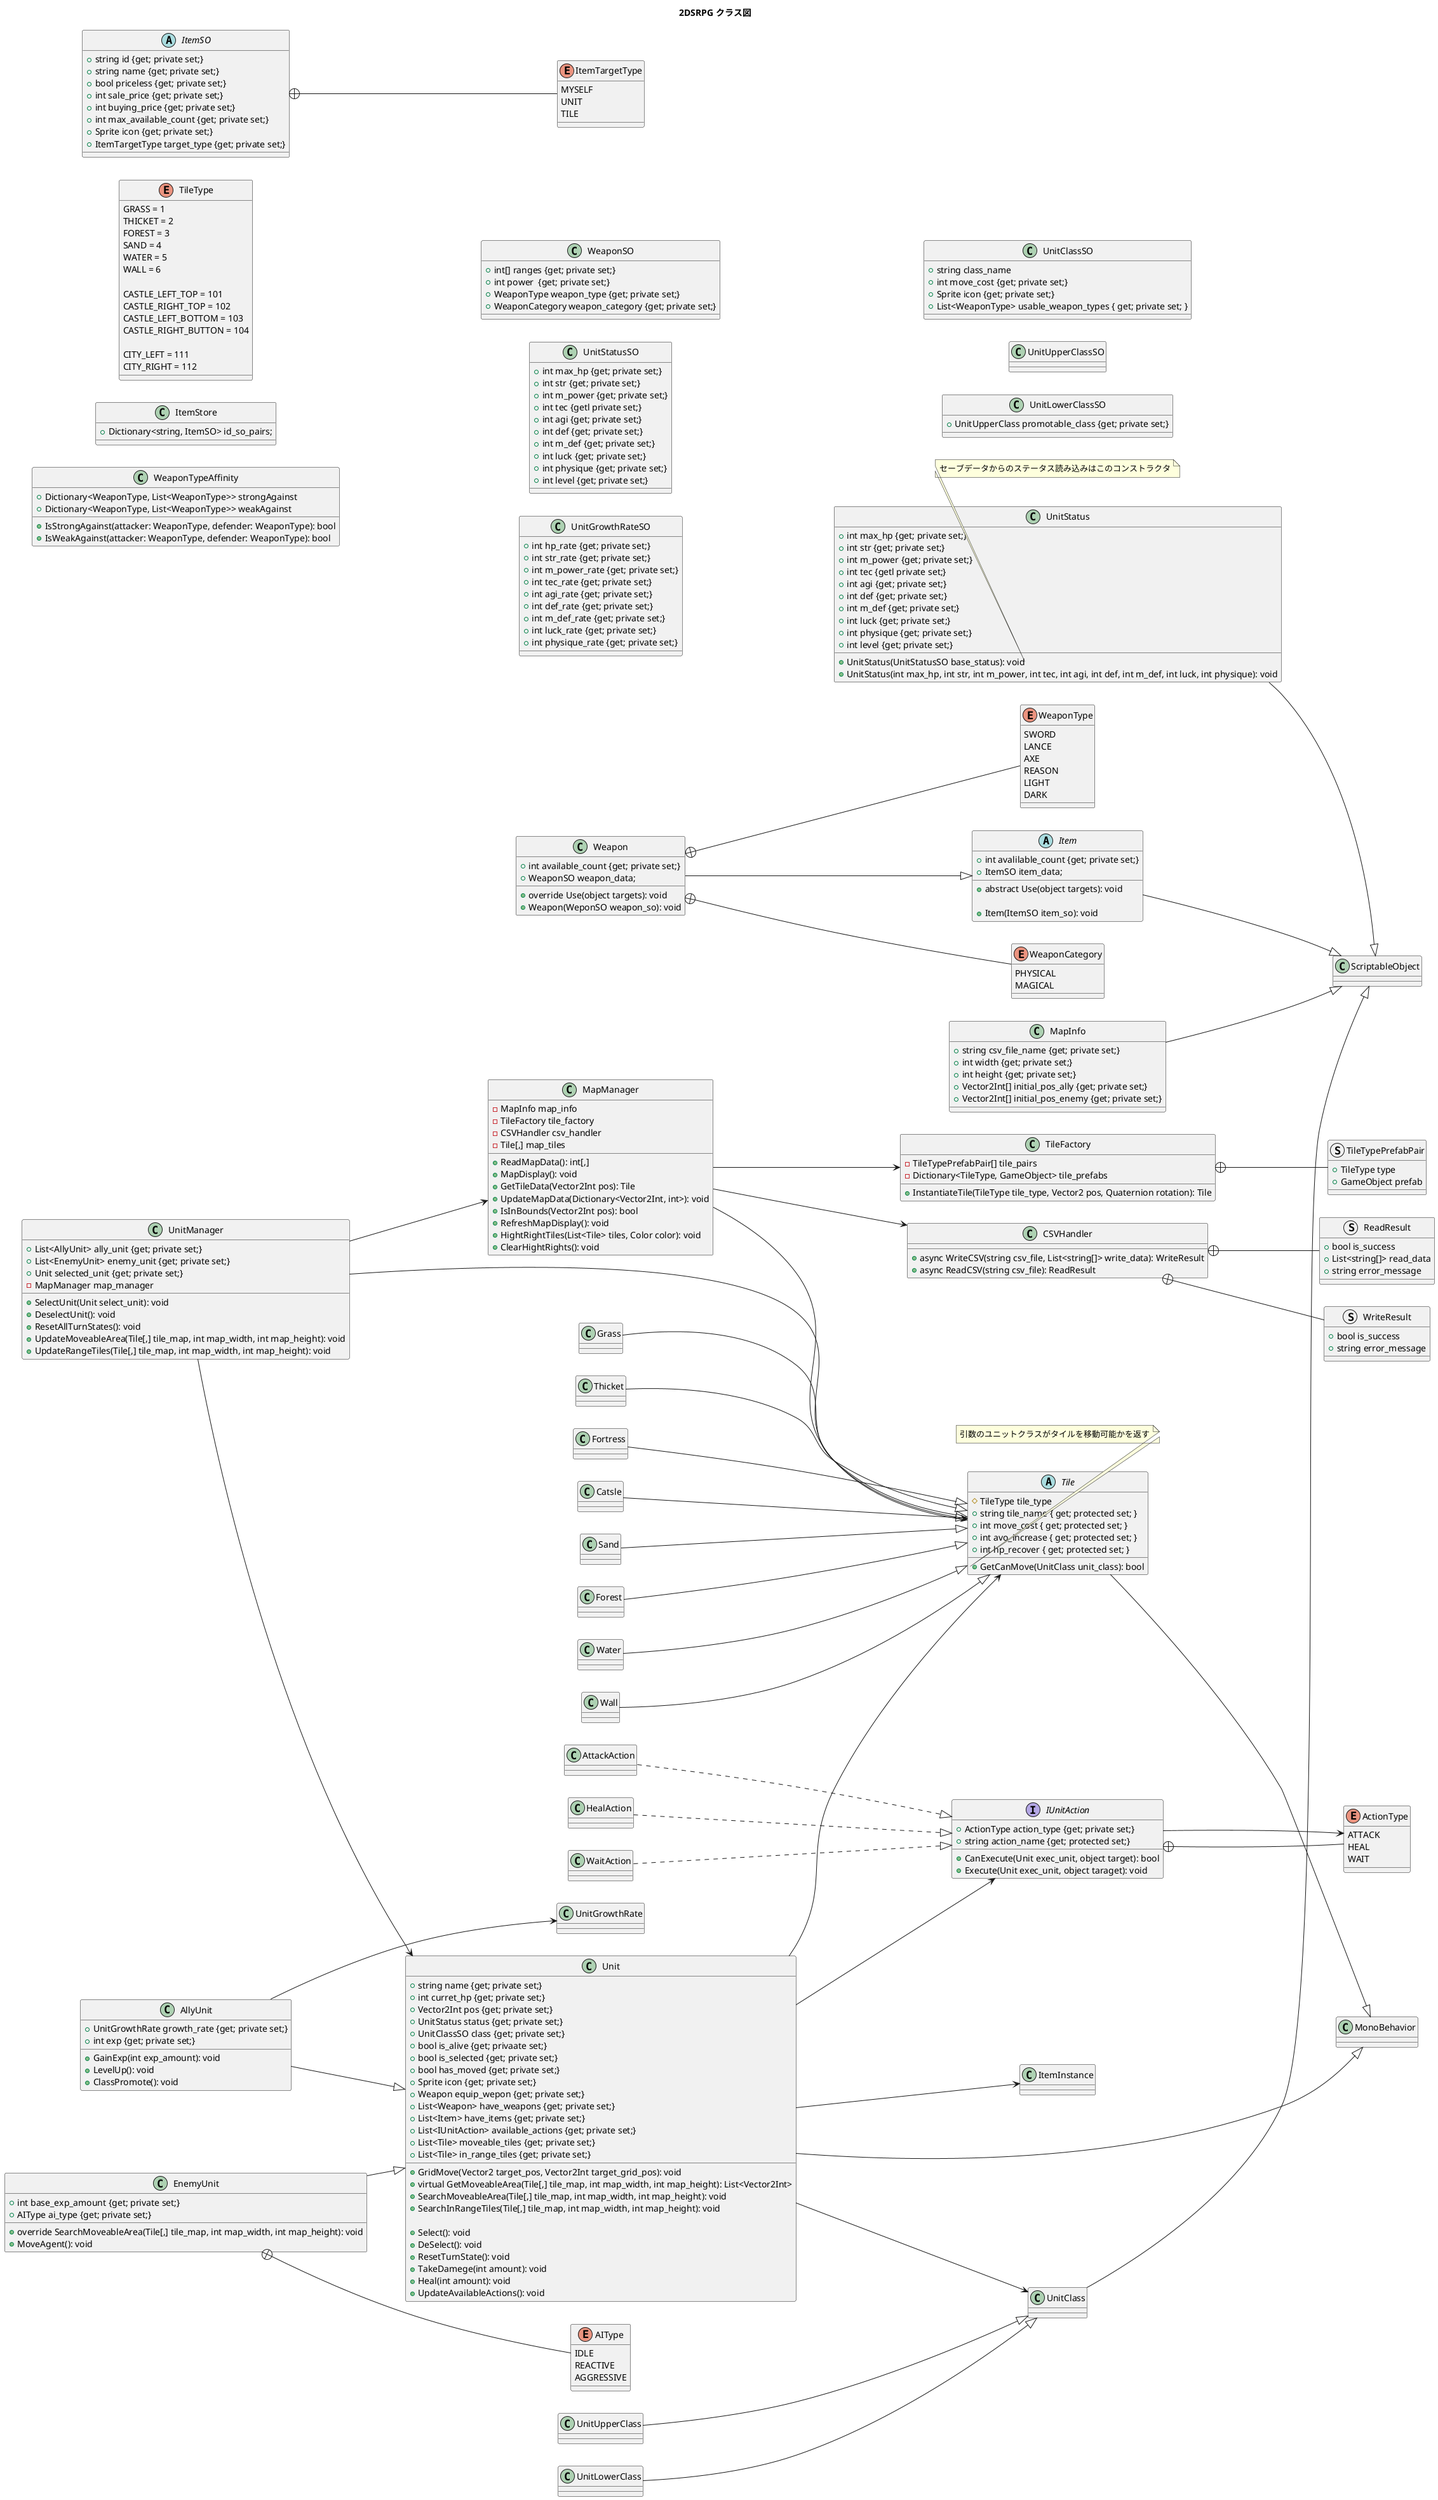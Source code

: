 @startuml 2d_srpg_class
title 2DSRPG クラス図

left to right direction

enum TileType {
    GRASS = 1
    THICKET = 2
    FOREST = 3
    SAND = 4
    WATER = 5
    WALL = 6

    CASTLE_LEFT_TOP = 101
    CASTLE_RIGHT_TOP = 102
    CASTLE_LEFT_BOTTOM = 103
    CASTLE_RIGHT_BUTTON = 104

    CITY_LEFT = 111
    CITY_RIGHT = 112
}

enum ItemTargetType {
    MYSELF
    UNIT
    TILE
}

class ItemStore {
    +Dictionary<string, ItemSO> id_so_pairs;
}

abstract ItemSO {
    +string id {get; private set;}
    +string name {get; private set;}
    +bool priceless {get; private set;}
    +int sale_price {get; private set;}
    +int buying_price {get; private set;}
    +int max_available_count {get; private set;}
    +Sprite icon {get; private set;}
    +ItemTargetType target_type {get; private set;}
}

abstract Item {
    +int avalilable_count {get; private set;}
    +ItemSO item_data;
    +abstract Use(object targets): void

    +Item(ItemSO item_so): void
}

ItemSO +-- ItemTargetType

class WeaponTypeAffinity {
    +Dictionary<WeaponType, List<WeaponType>> strongAgainst
    +Dictionary<WeaponType, List<WeaponType>> weakAgainst
    +IsStrongAgainst(attacker: WeaponType, defender: WeaponType): bool
    +IsWeakAgainst(attacker: WeaponType, defender: WeaponType): bool
}


class WeaponSO {
    +int[] ranges {get; private set;}
    +int power  {get; private set;}
    +WeaponType weapon_type {get; private set;}
    +WeaponCategory weapon_category {get; private set;}
}

class Weapon {
    +int available_count {get; private set;}
    +WeaponSO weapon_data; 
    +override Use(object targets): void
    +Weapon(WeponSO weapon_so): void
}

enum WeaponCategory {
    PHYSICAL
    MAGICAL
}

enum WeaponType {
    SWORD
    LANCE
    AXE
    REASON
    LIGHT
    DARK
}

Weapon +-- WeaponType
Weapon +-- WeaponCategory

enum ActionType {
    ATTACK
    HEAL
    WAIT
}

interface IUnitAction {
    +ActionType action_type {get; private set;}
    +string action_name {get; protected set;}
    +CanExecute(Unit exec_unit, object target): bool
    +Execute(Unit exec_unit, object taraget): void
}

IUnitAction +-- ActionType
IUnitAction --> ActionType

class AttackAction {
}

class HealAction {
}

class WaitAction {
}

class Unit {
    +string name {get; private set;}
    +int curret_hp {get; private set;}
    +Vector2Int pos {get; private set;}
    +UnitStatus status {get; private set;}
    +UnitClassSO class {get; private set;}
    +bool is_alive {get; privaate set;}
    +bool is_selected {get; private set;}
    +bool has_moved {get; private set;}
    +Sprite icon {get; private set;}
    +Weapon equip_wepon {get; private set;}
    +List<Weapon> have_weapons {get; private set;}
    +List<Item> have_items {get; private set;}
    +List<IUnitAction> available_actions {get; private set;}
    +List<Tile> moveable_tiles {get; private set;}
    +List<Tile> in_range_tiles {get; private set;}

    +GridMove(Vector2 target_pos, Vector2Int target_grid_pos): void
    +virtual GetMoveableArea(Tile[,] tile_map, int map_width, int map_height): List<Vector2Int>
    +SearchMoveableArea(Tile[,] tile_map, int map_width, int map_height): void
    +SearchInRangeTiles(Tile[,] tile_map, int map_width, int map_height): void

    +Select(): void
    +DeSelect(): void
    +ResetTurnState(): void
    +TakeDamege(int amount): void
    +Heal(int amount): void
    +UpdateAvailableActions(): void
}



class AllyUnit {
    +UnitGrowthRate growth_rate {get; private set;}
    +int exp {get; private set;}
    +GainExp(int exp_amount): void
    +LevelUp(): void
    +ClassPromote(): void
}

class EnemyUnit {
    +int base_exp_amount {get; private set;}
    +AIType ai_type {get; private set;}

    +override SearchMoveableArea(Tile[,] tile_map, int map_width, int map_height): void
    +MoveAgent(): void
}

enum AIType {
    IDLE
    REACTIVE
    AGGRESSIVE
}

EnemyUnit +-- AIType

class UnitStatusSO {
    +int max_hp {get; private set;}
    +int str {get; private set;}
    +int m_power {get; private set;}
    +int tec {getl private set;}
    +int agi {get; private set;}
    +int def {get; private set;}
    +int m_def {get; private set;}
    +int luck {get; private set;}
    +int physique {get; private set;}
    +int level {get; private set;}
}

class UnitStatus {
    +int max_hp {get; private set;}
    +int str {get; private set;}
    +int m_power {get; private set;}
    +int tec {getl private set;}
    +int agi {get; private set;}
    +int def {get; private set;}
    +int m_def {get; private set;}
    +int luck {get; private set;}
    +int physique {get; private set;}
    +int level {get; private set;}

    +UnitStatus(UnitStatusSO base_status): void
    +UnitStatus(int max_hp, int str, int m_power, int tec, int agi, int def, int m_def, int luck, int physique): void
}

note right of UnitStatus::UnitStatus
    ユニットの初期ステータスはSOの静的データステータスを使う
end note

note right of UnitStatus::UnitStatus
    セーブデータからのステータス読み込みはこのコンストラクタ
end note

class UnitGrowthRateSO {
    +int hp_rate {get; private set;}
    +int str_rate {get; private set;}
    +int m_power_rate {get; private set;}
    +int tec_rate {get; private set;}
    +int agi_rate {get; private set;}
    +int def_rate {get; private set;}
    +int m_def_rate {get; private set;}
    +int luck_rate {get; private set;}
    +int physique_rate {get; private set;}
}

class UnitClassSO {
    +string class_name
    +int move_cost {get; private set;}
    +Sprite icon {get; private set;}
    +List<WeaponType> usable_weapon_types { get; private set; }
}

class UnitUpperClassSO {

}

class UnitLowerClassSO {
    +UnitUpperClass promotable_class {get; private set;}
}

class UnitManager {
    +List<AllyUnit> ally_unit {get; private set;}
    +List<EnemyUnit> enemy_unit {get; private set;}
    +Unit selected_unit {get; private set;}
    -MapManager map_manager

    +SelectUnit(Unit select_unit): void
    +DeselectUnit(): void
    +ResetAllTurnStates(): void
    +UpdateMoveableArea(Tile[,] tile_map, int map_width, int map_height): void
    +UpdateRangeTiles(Tile[,] tile_map, int map_width, int map_height): void
}

class MapManager {
    -MapInfo map_info
    -TileFactory tile_factory
    -CSVHandler csv_handler
    -Tile[,] map_tiles

    +ReadMapData(): int[,]
    +MapDisplay(): void
    +GetTileData(Vector2Int pos): Tile
    +UpdateMapData(Dictionary<Vector2Int, int>): void 
    +IsInBounds(Vector2Int pos): bool
    +RefreshMapDisplay(): void
    +HightRightTiles(List<Tile> tiles, Color color): void
    +ClearHightRights(): void
}

class TileFactory {
    -TileTypePrefabPair[] tile_pairs
    -Dictionary<TileType, GameObject> tile_prefabs

    +InstantiateTile(TileType tile_type, Vector2 pos, Quaternion rotation): Tile
}

struct TileTypePrefabPair {
    +TileType type
    +GameObject prefab
}

TileFactory +-- TileTypePrefabPair

class MonoBehavior {

}

class ScriptableObject {

}

class CSVHandler {
    +async WriteCSV(string csv_file, List<string[]> write_data): WriteResult
    +async ReadCSV(string csv_file): ReadResult
}

struct ReadResult {
    +bool is_success
    +List<string[]> read_data
    +string error_message
}

struct WriteResult {
    +bool is_success
    +string error_message
}

CSVHandler +-- ReadResult
CSVHandler +-- WriteResult

class MapInfo {
    +string csv_file_name {get; private set;}
    +int width {get; private set;}
    +int height {get; private set;}
    +Vector2Int[] initial_pos_ally {get; private set;}
    +Vector2Int[] initial_pos_enemy {get; private set;}
}

abstract Tile {
    #TileType tile_type
    +string tile_name { get; protected set; }
    +int move_cost { get; protected set; }
    +int avo_increase { get; protected set; }
    +int hp_recover { get; protected set; }

    +GetCanMove(UnitClass unit_class): bool
} 

note right of Tile::GetCanMove
    引数のユニットクラスがタイルを移動可能かを返す
end note

class Grass {

}

class Thicket {

}

class Fortress {

}

class Catsle {

}

class Sand {

}

class Forest {

}

class Water {

}

class Wall{

}

AttackAction ..|> IUnitAction
HealAction ..|> IUnitAction
WaitAction ..|> IUnitAction

Item --|> ScriptableObject
Weapon --|> Item

Unit --|> MonoBehavior
Unit --> UnitClass
Unit --> Tile
Unit --> IUnitAction
Unit --> ItemInstance

UnitClass --|> ScriptableObject
UnitStatus --|> ScriptableObject
AllyUnit --|> Unit
AllyUnit --> UnitGrowthRate
EnemyUnit --|> Unit
UnitUpperClass --|> UnitClass
UnitLowerClass --|> UnitClass

UnitManager --> Unit
UnitManager --> MapManager
UnitManager --> Tile

MapManager --> CSVHandler
MapManager --> TileFactory
MapManager --> Tile

MapInfo --|> ScriptableObject

Tile --|> MonoBehavior
Grass --|> Tile
Thicket --|> Tile
Fortress --|> Tile
Catsle --|> Tile
Sand --|> Tile
Forest --|> Tile
Wall --|> Tile
Water --|> Tile


@enduml